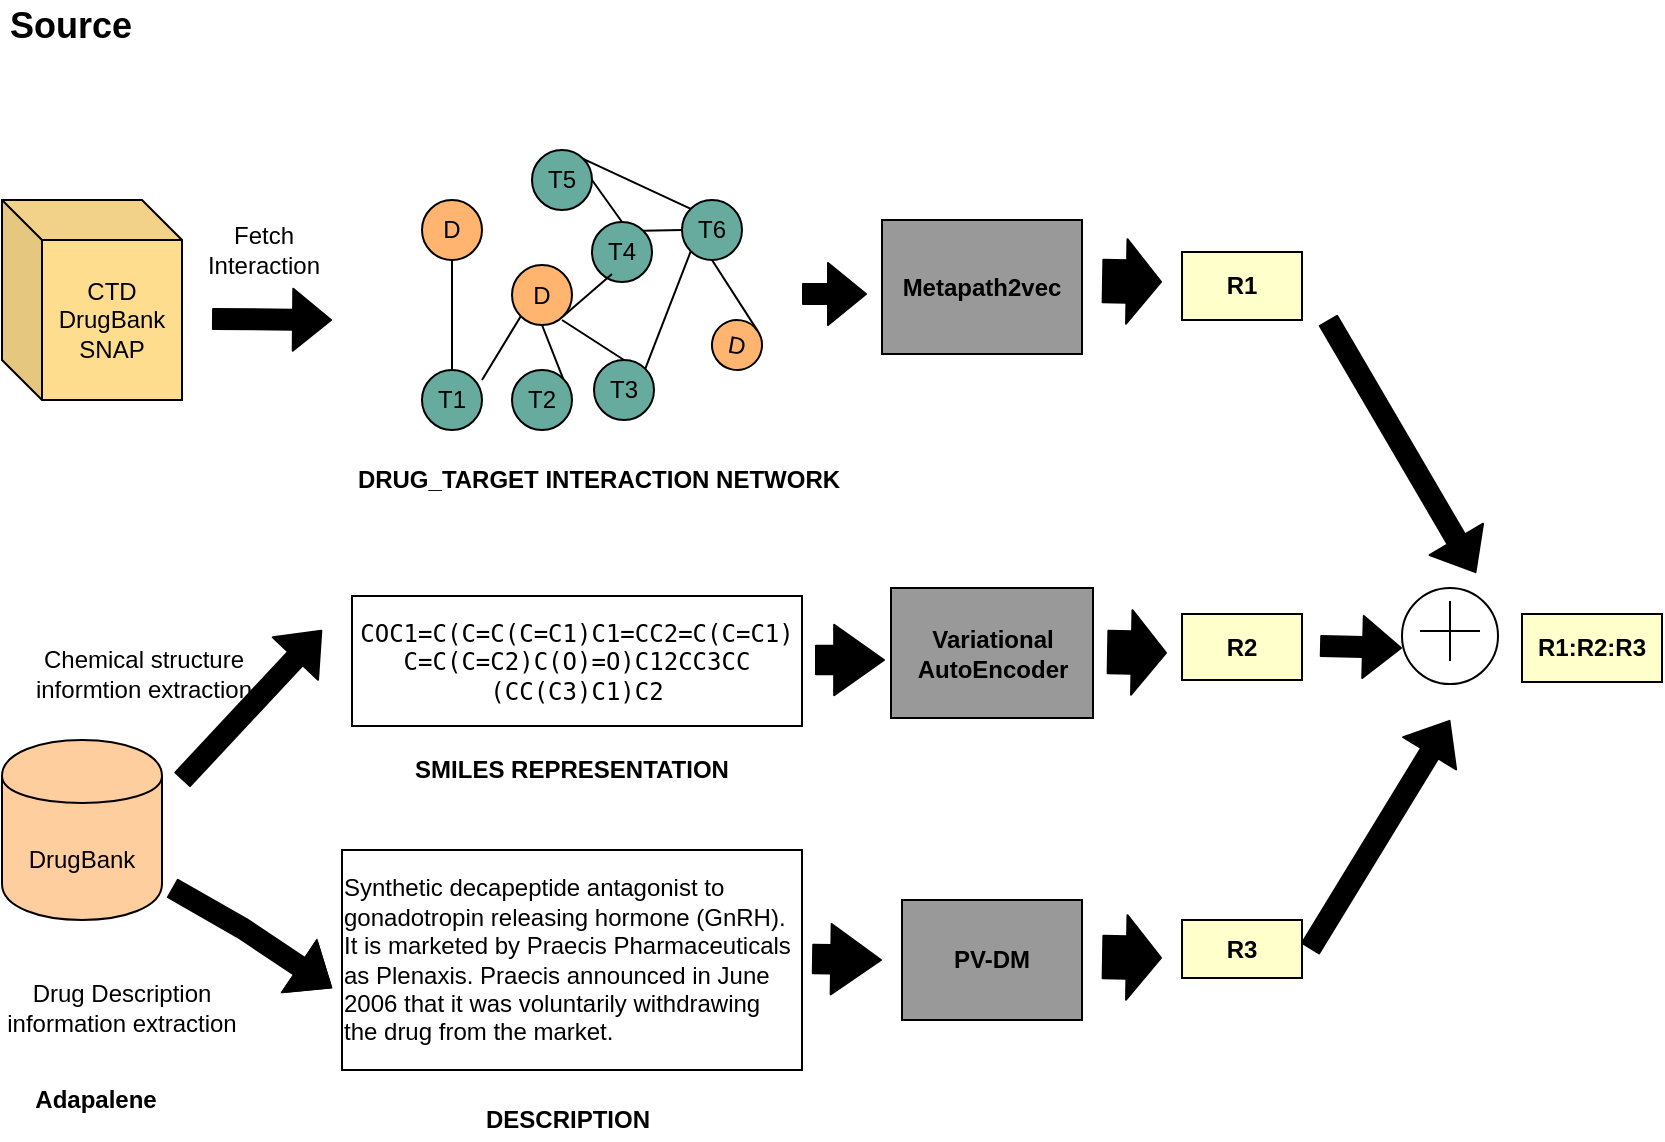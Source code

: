 <mxfile version="11.0.5" type="github"><diagram id="ogs87m-Ce92hFA_hQGiz" name="Page-1"><mxGraphModel dx="793" dy="502" grid="1" gridSize="10" guides="1" tooltips="1" connect="1" arrows="1" fold="1" page="1" pageScale="1" pageWidth="850" pageHeight="1100" math="0" shadow="0"><root><mxCell id="0"/><mxCell id="1" parent="0"/><mxCell id="HuTiS6RU_xE_-shTW8CI-1" value="" style="shape=cylinder;whiteSpace=wrap;html=1;boundedLbl=1;backgroundOutline=1;fillColor=#FFCE9F;" vertex="1" parent="1"><mxGeometry x="20" y="430" width="80" height="90" as="geometry"/></mxCell><mxCell id="HuTiS6RU_xE_-shTW8CI-2" value="&lt;b&gt;Adapalene&lt;/b&gt;" style="text;html=1;strokeColor=none;fillColor=none;align=center;verticalAlign=middle;whiteSpace=wrap;rounded=0;" vertex="1" parent="1"><mxGeometry x="27" y="600" width="80" height="20" as="geometry"/></mxCell><mxCell id="HuTiS6RU_xE_-shTW8CI-3" value="&lt;b&gt;SMILES REPRESENTATION&lt;/b&gt;" style="text;html=1;strokeColor=none;fillColor=none;align=center;verticalAlign=middle;whiteSpace=wrap;rounded=0;" vertex="1" parent="1"><mxGeometry x="200" y="435" width="210" height="20" as="geometry"/></mxCell><mxCell id="HuTiS6RU_xE_-shTW8CI-4" value="" style="shape=flexArrow;endArrow=classic;html=1;fillColor=#000000;" edge="1" parent="1"><mxGeometry width="50" height="50" relative="1" as="geometry"><mxPoint x="110" y="450" as="sourcePoint"/><mxPoint x="180" y="375" as="targetPoint"/></mxGeometry></mxCell><mxCell id="HuTiS6RU_xE_-shTW8CI-5" value="" style="shape=flexArrow;endArrow=classic;html=1;fillColor=#000000;" edge="1" parent="1"><mxGeometry width="50" height="50" relative="1" as="geometry"><mxPoint x="105" y="504" as="sourcePoint"/><mxPoint x="185" y="554" as="targetPoint"/><Array as="points"><mxPoint x="140" y="524"/></Array></mxGeometry></mxCell><mxCell id="HuTiS6RU_xE_-shTW8CI-6" value="&lt;div align=&quot;left&quot;&gt;Synthetic decapeptide antagonist to gonadotropin releasing hormone (GnRH). It is marketed by Praecis Pharmaceuticals as Plenaxis. Praecis announced in June 2006 that it was voluntarily withdrawing the drug from the market.&lt;/div&gt;" style="rounded=0;whiteSpace=wrap;html=1;" vertex="1" parent="1"><mxGeometry x="190" y="485" width="230" height="110" as="geometry"/></mxCell><mxCell id="HuTiS6RU_xE_-shTW8CI-7" value="DrugBank" style="text;html=1;strokeColor=none;fillColor=none;align=center;verticalAlign=middle;whiteSpace=wrap;rounded=0;" vertex="1" parent="1"><mxGeometry x="40" y="480" width="40" height="20" as="geometry"/></mxCell><mxCell id="HuTiS6RU_xE_-shTW8CI-8" value="&lt;div&gt;CTD&lt;/div&gt;&lt;div&gt;DrugBank&lt;/div&gt;&lt;div&gt;SNAP&lt;br&gt;&lt;/div&gt;" style="shape=cube;whiteSpace=wrap;html=1;boundedLbl=1;backgroundOutline=1;darkOpacity=0.05;darkOpacity2=0.1;fillColor=#FFDD8F;" vertex="1" parent="1"><mxGeometry x="20" y="160" width="90" height="100" as="geometry"/></mxCell><mxCell id="HuTiS6RU_xE_-shTW8CI-9" value="" style="shape=flexArrow;endArrow=classic;html=1;fillColor=#000000;" edge="1" parent="1"><mxGeometry width="50" height="50" relative="1" as="geometry"><mxPoint x="125" y="219.5" as="sourcePoint"/><mxPoint x="185" y="220" as="targetPoint"/></mxGeometry></mxCell><mxCell id="HuTiS6RU_xE_-shTW8CI-10" value="&lt;b&gt;DESCRIPTION&lt;br&gt;&lt;/b&gt;" style="text;html=1;strokeColor=none;fillColor=none;align=center;verticalAlign=middle;whiteSpace=wrap;rounded=0;" vertex="1" parent="1"><mxGeometry x="197.5" y="610" width="210" height="20" as="geometry"/></mxCell><mxCell id="HuTiS6RU_xE_-shTW8CI-11" value="&lt;pre&gt;&lt;font&gt;COC1=C(C=C(C=C1)C1=CC2=C(C=C1)&lt;br&gt;C=C(C=C2)C(O)=O)C12CC3CC&lt;br&gt;(CC(C3)C1)C2&lt;/font&gt;&lt;/pre&gt;" style="rounded=0;whiteSpace=wrap;html=1;" vertex="1" parent="1"><mxGeometry x="195" y="358" width="225" height="65" as="geometry"/></mxCell><mxCell id="HuTiS6RU_xE_-shTW8CI-12" value="&lt;b&gt;Variational AutoEncoder&lt;/b&gt;" style="rounded=0;whiteSpace=wrap;html=1;fillColor=#999999;" vertex="1" parent="1"><mxGeometry x="464.5" y="354" width="101" height="65" as="geometry"/></mxCell><mxCell id="HuTiS6RU_xE_-shTW8CI-13" value="&lt;b&gt;PV-DM&lt;/b&gt;" style="rounded=0;whiteSpace=wrap;html=1;fillColor=#999999;" vertex="1" parent="1"><mxGeometry x="470" y="510" width="90" height="60" as="geometry"/></mxCell><mxCell id="HuTiS6RU_xE_-shTW8CI-14" value="" style="shape=flexArrow;endArrow=classic;html=1;width=14.167;endSize=7.975;fillColor=#000000;" edge="1" parent="1"><mxGeometry width="50" height="50" relative="1" as="geometry"><mxPoint x="426.5" y="390" as="sourcePoint"/><mxPoint x="461.5" y="390" as="targetPoint"/></mxGeometry></mxCell><mxCell id="HuTiS6RU_xE_-shTW8CI-15" value="" style="shape=flexArrow;endArrow=classic;html=1;width=14.167;endSize=7.975;fillColor=#000000;" edge="1" parent="1"><mxGeometry width="50" height="50" relative="1" as="geometry"><mxPoint x="425" y="539.5" as="sourcePoint"/><mxPoint x="460" y="540" as="targetPoint"/></mxGeometry></mxCell><mxCell id="HuTiS6RU_xE_-shTW8CI-16" value="Chemical structure informtion extraction" style="text;html=1;strokeColor=none;fillColor=none;align=center;verticalAlign=middle;whiteSpace=wrap;rounded=0;" vertex="1" parent="1"><mxGeometry x="30.5" y="386.5" width="120" height="20" as="geometry"/></mxCell><mxCell id="HuTiS6RU_xE_-shTW8CI-17" value="Drug Description information extraction" style="text;html=1;strokeColor=none;fillColor=none;align=center;verticalAlign=middle;whiteSpace=wrap;rounded=0;" vertex="1" parent="1"><mxGeometry x="20" y="549" width="120" height="30" as="geometry"/></mxCell><mxCell id="HuTiS6RU_xE_-shTW8CI-18" value="&lt;b&gt;R2&lt;/b&gt;" style="rounded=0;whiteSpace=wrap;html=1;fillColor=#FFFFCC;" vertex="1" parent="1"><mxGeometry x="610" y="367" width="60" height="33" as="geometry"/></mxCell><mxCell id="HuTiS6RU_xE_-shTW8CI-19" value="&lt;b&gt;R3&lt;/b&gt;" style="rounded=0;whiteSpace=wrap;html=1;fillColor=#FFFFCC;" vertex="1" parent="1"><mxGeometry x="610" y="520" width="60" height="29" as="geometry"/></mxCell><mxCell id="HuTiS6RU_xE_-shTW8CI-20" value="&lt;font style=&quot;font-size: 18px&quot;&gt;&lt;b&gt;Source&lt;/b&gt;&lt;/font&gt;" style="text;html=1;resizable=0;points=[];autosize=1;align=left;verticalAlign=top;spacingTop=-4;" vertex="1" parent="1"><mxGeometry x="22" y="60" width="90" height="20" as="geometry"/></mxCell><mxCell id="HuTiS6RU_xE_-shTW8CI-21" value="&lt;b&gt;R1&lt;/b&gt;" style="rounded=0;whiteSpace=wrap;html=1;fillColor=#FFFFCC;" vertex="1" parent="1"><mxGeometry x="610" y="186" width="60" height="34" as="geometry"/></mxCell><mxCell id="HuTiS6RU_xE_-shTW8CI-22" value="&lt;div&gt;Fetch &lt;br&gt;&lt;/div&gt;&lt;div&gt;Interaction&lt;/div&gt;" style="text;html=1;strokeColor=none;fillColor=none;align=center;verticalAlign=middle;whiteSpace=wrap;rounded=0;" vertex="1" parent="1"><mxGeometry x="90.5" y="175" width="120" height="20" as="geometry"/></mxCell><mxCell id="HuTiS6RU_xE_-shTW8CI-23" value="D" style="ellipse;whiteSpace=wrap;html=1;aspect=fixed;fillColor=#FFB570;" vertex="1" parent="1"><mxGeometry x="275" y="192.5" width="30" height="30" as="geometry"/></mxCell><mxCell id="HuTiS6RU_xE_-shTW8CI-24" value="T3" style="ellipse;whiteSpace=wrap;html=1;aspect=fixed;fillColor=#67AB9F;" vertex="1" parent="1"><mxGeometry x="316" y="240" width="30" height="30" as="geometry"/></mxCell><mxCell id="HuTiS6RU_xE_-shTW8CI-25" value="T4" style="ellipse;whiteSpace=wrap;html=1;aspect=fixed;fillColor=#67AB9F;" vertex="1" parent="1"><mxGeometry x="315" y="171" width="30" height="30" as="geometry"/></mxCell><mxCell id="HuTiS6RU_xE_-shTW8CI-26" value="T2" style="ellipse;whiteSpace=wrap;html=1;aspect=fixed;fillColor=#67AB9F;" vertex="1" parent="1"><mxGeometry x="275" y="245" width="30" height="30" as="geometry"/></mxCell><mxCell id="HuTiS6RU_xE_-shTW8CI-27" value="T1" style="ellipse;whiteSpace=wrap;html=1;aspect=fixed;fillColor=#67AB9F;" vertex="1" parent="1"><mxGeometry x="230" y="245" width="30" height="30" as="geometry"/></mxCell><mxCell id="HuTiS6RU_xE_-shTW8CI-28" value="D" style="ellipse;whiteSpace=wrap;html=1;aspect=fixed;fillColor=#FFB570;" vertex="1" parent="1"><mxGeometry x="230" y="160" width="30" height="30" as="geometry"/></mxCell><mxCell id="HuTiS6RU_xE_-shTW8CI-29" value="T5" style="ellipse;whiteSpace=wrap;html=1;aspect=fixed;fillColor=#67AB9F;" vertex="1" parent="1"><mxGeometry x="285" y="135" width="30" height="30" as="geometry"/></mxCell><mxCell id="HuTiS6RU_xE_-shTW8CI-30" value="T6" style="ellipse;whiteSpace=wrap;html=1;aspect=fixed;fillColor=#67AB9F;" vertex="1" parent="1"><mxGeometry x="360" y="160" width="30" height="30" as="geometry"/></mxCell><mxCell id="HuTiS6RU_xE_-shTW8CI-31" value="D" style="ellipse;whiteSpace=wrap;html=1;aspect=fixed;rotation=10;direction=south;fillColor=#FFB570;" vertex="1" parent="1"><mxGeometry x="375" y="220" width="25" height="25" as="geometry"/></mxCell><mxCell id="HuTiS6RU_xE_-shTW8CI-32" value="" style="endArrow=none;html=1;entryX=0;entryY=1;entryDx=0;entryDy=0;" edge="1" parent="1" target="HuTiS6RU_xE_-shTW8CI-23"><mxGeometry width="50" height="50" relative="1" as="geometry"><mxPoint x="260" y="250" as="sourcePoint"/><mxPoint x="270" y="210" as="targetPoint"/></mxGeometry></mxCell><mxCell id="HuTiS6RU_xE_-shTW8CI-33" value="" style="endArrow=none;html=1;exitX=1;exitY=1;exitDx=0;exitDy=0;" edge="1" parent="1" source="HuTiS6RU_xE_-shTW8CI-23"><mxGeometry width="50" height="50" relative="1" as="geometry"><mxPoint x="305" y="227" as="sourcePoint"/><mxPoint x="325" y="197" as="targetPoint"/></mxGeometry></mxCell><mxCell id="HuTiS6RU_xE_-shTW8CI-34" value="" style="endArrow=none;html=1;entryX=0.5;entryY=1;entryDx=0;entryDy=0;exitX=1;exitY=0;exitDx=0;exitDy=0;" edge="1" parent="1" source="HuTiS6RU_xE_-shTW8CI-26" target="HuTiS6RU_xE_-shTW8CI-23"><mxGeometry width="50" height="50" relative="1" as="geometry"><mxPoint x="300" y="240" as="sourcePoint"/><mxPoint x="289.684" y="228.316" as="targetPoint"/></mxGeometry></mxCell><mxCell id="HuTiS6RU_xE_-shTW8CI-35" value="" style="endArrow=none;html=1;exitX=0.5;exitY=0;exitDx=0;exitDy=0;" edge="1" parent="1" source="HuTiS6RU_xE_-shTW8CI-24"><mxGeometry width="50" height="50" relative="1" as="geometry"><mxPoint x="310.737" y="259.895" as="sourcePoint"/><mxPoint x="300" y="220" as="targetPoint"/></mxGeometry></mxCell><mxCell id="HuTiS6RU_xE_-shTW8CI-36" value="" style="endArrow=none;html=1;exitX=0;exitY=1;exitDx=0;exitDy=0;entryX=1;entryY=0;entryDx=0;entryDy=0;" edge="1" parent="1" source="HuTiS6RU_xE_-shTW8CI-30" target="HuTiS6RU_xE_-shTW8CI-24"><mxGeometry width="50" height="50" relative="1" as="geometry"><mxPoint x="340.211" y="250.421" as="sourcePoint"/><mxPoint x="310" y="230.0" as="targetPoint"/></mxGeometry></mxCell><mxCell id="HuTiS6RU_xE_-shTW8CI-37" value="" style="endArrow=none;html=1;exitX=0;exitY=0.5;exitDx=0;exitDy=0;entryX=1;entryY=0;entryDx=0;entryDy=0;" edge="1" parent="1" source="HuTiS6RU_xE_-shTW8CI-30" target="HuTiS6RU_xE_-shTW8CI-25"><mxGeometry width="50" height="50" relative="1" as="geometry"><mxPoint x="373.895" y="195.684" as="sourcePoint"/><mxPoint x="350.737" y="254.632" as="targetPoint"/></mxGeometry></mxCell><mxCell id="HuTiS6RU_xE_-shTW8CI-38" value="" style="endArrow=none;html=1;entryX=0;entryY=0;entryDx=0;entryDy=0;exitX=0.5;exitY=1;exitDx=0;exitDy=0;" edge="1" parent="1" source="HuTiS6RU_xE_-shTW8CI-30" target="HuTiS6RU_xE_-shTW8CI-31"><mxGeometry width="50" height="50" relative="1" as="geometry"><mxPoint x="374" y="196" as="sourcePoint"/><mxPoint x="350.737" y="254.632" as="targetPoint"/></mxGeometry></mxCell><mxCell id="HuTiS6RU_xE_-shTW8CI-39" value="" style="endArrow=none;html=1;exitX=1;exitY=0.5;exitDx=0;exitDy=0;entryX=0.5;entryY=0;entryDx=0;entryDy=0;" edge="1" parent="1" source="HuTiS6RU_xE_-shTW8CI-29" target="HuTiS6RU_xE_-shTW8CI-25"><mxGeometry width="50" height="50" relative="1" as="geometry"><mxPoint x="310.737" y="228.316" as="sourcePoint"/><mxPoint x="335" y="207" as="targetPoint"/></mxGeometry></mxCell><mxCell id="HuTiS6RU_xE_-shTW8CI-40" value="" style="endArrow=none;html=1;exitX=0;exitY=0;exitDx=0;exitDy=0;entryX=1;entryY=0;entryDx=0;entryDy=0;" edge="1" parent="1" source="HuTiS6RU_xE_-shTW8CI-30" target="HuTiS6RU_xE_-shTW8CI-29"><mxGeometry width="50" height="50" relative="1" as="geometry"><mxPoint x="373.895" y="195.684" as="sourcePoint"/><mxPoint x="310" y="130" as="targetPoint"/></mxGeometry></mxCell><mxCell id="HuTiS6RU_xE_-shTW8CI-41" value="" style="endArrow=none;html=1;entryX=0.5;entryY=1;entryDx=0;entryDy=0;exitX=0.5;exitY=0;exitDx=0;exitDy=0;" edge="1" parent="1" source="HuTiS6RU_xE_-shTW8CI-27" target="HuTiS6RU_xE_-shTW8CI-28"><mxGeometry width="50" height="50" relative="1" as="geometry"><mxPoint x="245" y="240" as="sourcePoint"/><mxPoint x="310" y="230.0" as="targetPoint"/></mxGeometry></mxCell><mxCell id="HuTiS6RU_xE_-shTW8CI-42" value="&lt;b&gt;Metapath2vec&lt;/b&gt;" style="rounded=0;whiteSpace=wrap;html=1;fillColor=#999999;" vertex="1" parent="1"><mxGeometry x="460" y="170" width="100" height="67" as="geometry"/></mxCell><mxCell id="HuTiS6RU_xE_-shTW8CI-43" value="" style="shape=flexArrow;endArrow=classic;html=1;fillColor=#000000;" edge="1" parent="1"><mxGeometry width="50" height="50" relative="1" as="geometry"><mxPoint x="420" y="207" as="sourcePoint"/><mxPoint x="452.5" y="207" as="targetPoint"/></mxGeometry></mxCell><mxCell id="HuTiS6RU_xE_-shTW8CI-44" value="" style="shape=flexArrow;endArrow=classic;html=1;width=21.25;endSize=5.375;fillColor=#000000;" edge="1" parent="1"><mxGeometry width="50" height="50" relative="1" as="geometry"><mxPoint x="570.0" y="200.5" as="sourcePoint"/><mxPoint x="600" y="201.0" as="targetPoint"/></mxGeometry></mxCell><mxCell id="HuTiS6RU_xE_-shTW8CI-45" value="&lt;b&gt;DRUG_TARGET INTERACTION NETWORK&lt;/b&gt;" style="text;html=1;strokeColor=none;fillColor=none;align=center;verticalAlign=middle;whiteSpace=wrap;rounded=0;" vertex="1" parent="1"><mxGeometry x="167" y="290" width="303" height="20" as="geometry"/></mxCell><mxCell id="HuTiS6RU_xE_-shTW8CI-46" value="" style="shape=flexArrow;endArrow=classic;html=1;width=21.25;endSize=5.375;fillColor=#000000;" edge="1" parent="1"><mxGeometry width="50" height="50" relative="1" as="geometry"><mxPoint x="572.5" y="386.0" as="sourcePoint"/><mxPoint x="602.5" y="386.5" as="targetPoint"/></mxGeometry></mxCell><mxCell id="HuTiS6RU_xE_-shTW8CI-47" value="" style="shape=flexArrow;endArrow=classic;html=1;width=21.25;endSize=5.375;fillColor=#000000;" edge="1" parent="1"><mxGeometry width="50" height="50" relative="1" as="geometry"><mxPoint x="570.0" y="538.5" as="sourcePoint"/><mxPoint x="600.0" y="539" as="targetPoint"/></mxGeometry></mxCell><mxCell id="HuTiS6RU_xE_-shTW8CI-48" value="" style="ellipse;whiteSpace=wrap;html=1;aspect=fixed;" vertex="1" parent="1"><mxGeometry x="720" y="354" width="48" height="48" as="geometry"/></mxCell><mxCell id="HuTiS6RU_xE_-shTW8CI-49" value="" style="shape=cross;whiteSpace=wrap;html=1;size=0;" vertex="1" parent="1"><mxGeometry x="729" y="360.5" width="30" height="30" as="geometry"/></mxCell><mxCell id="HuTiS6RU_xE_-shTW8CI-50" value="" style="shape=flexArrow;endArrow=classic;html=1;fillColor=#000000;" edge="1" parent="1"><mxGeometry width="50" height="50" relative="1" as="geometry"><mxPoint x="679" y="383" as="sourcePoint"/><mxPoint x="720" y="384" as="targetPoint"/></mxGeometry></mxCell><mxCell id="HuTiS6RU_xE_-shTW8CI-51" value="" style="shape=flexArrow;endArrow=classic;html=1;fillColor=#000000;" edge="1" parent="1"><mxGeometry width="50" height="50" relative="1" as="geometry"><mxPoint x="683" y="220" as="sourcePoint"/><mxPoint x="757" y="346.5" as="targetPoint"/></mxGeometry></mxCell><mxCell id="HuTiS6RU_xE_-shTW8CI-52" value="&lt;b&gt;R1:R2:R3&lt;/b&gt;" style="rounded=0;whiteSpace=wrap;html=1;fillColor=#FFFFCC;" vertex="1" parent="1"><mxGeometry x="780" y="367" width="70" height="34" as="geometry"/></mxCell><mxCell id="HuTiS6RU_xE_-shTW8CI-53" value="" style="shape=flexArrow;endArrow=classic;html=1;fillColor=#000000;" edge="1" parent="1"><mxGeometry width="50" height="50" relative="1" as="geometry"><mxPoint x="674" y="534.5" as="sourcePoint"/><mxPoint x="744" y="420" as="targetPoint"/></mxGeometry></mxCell></root></mxGraphModel></diagram></mxfile>
